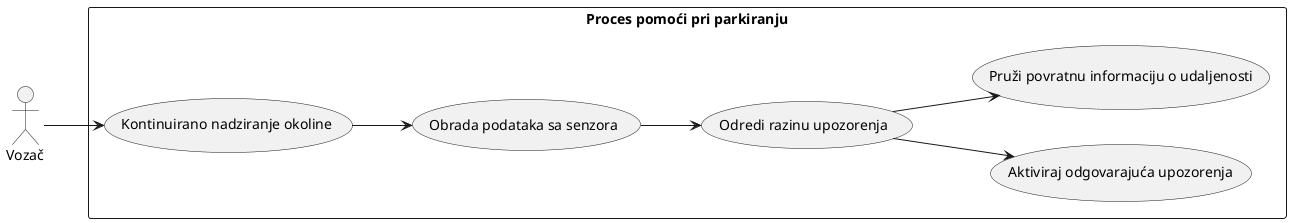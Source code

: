 @startuml ParkingSenzori_Procesi
left to right direction
actor Vozač as V

rectangle "Proces pomoći pri parkiranju" {
  usecase "Kontinuirano nadziranje okoline" as UC1
  usecase "Obrada podataka sa senzora" as UC2
  usecase "Odredi razinu upozorenja" as UC3
  usecase "Aktiviraj odgovarajuća upozorenja" as UC4
  usecase "Pruži povratnu informaciju o udaljenosti" as UC5
}

V --> UC1
UC1 --> UC2
UC2 --> UC3
UC3 --> UC4
UC3 --> UC5
@enduml
